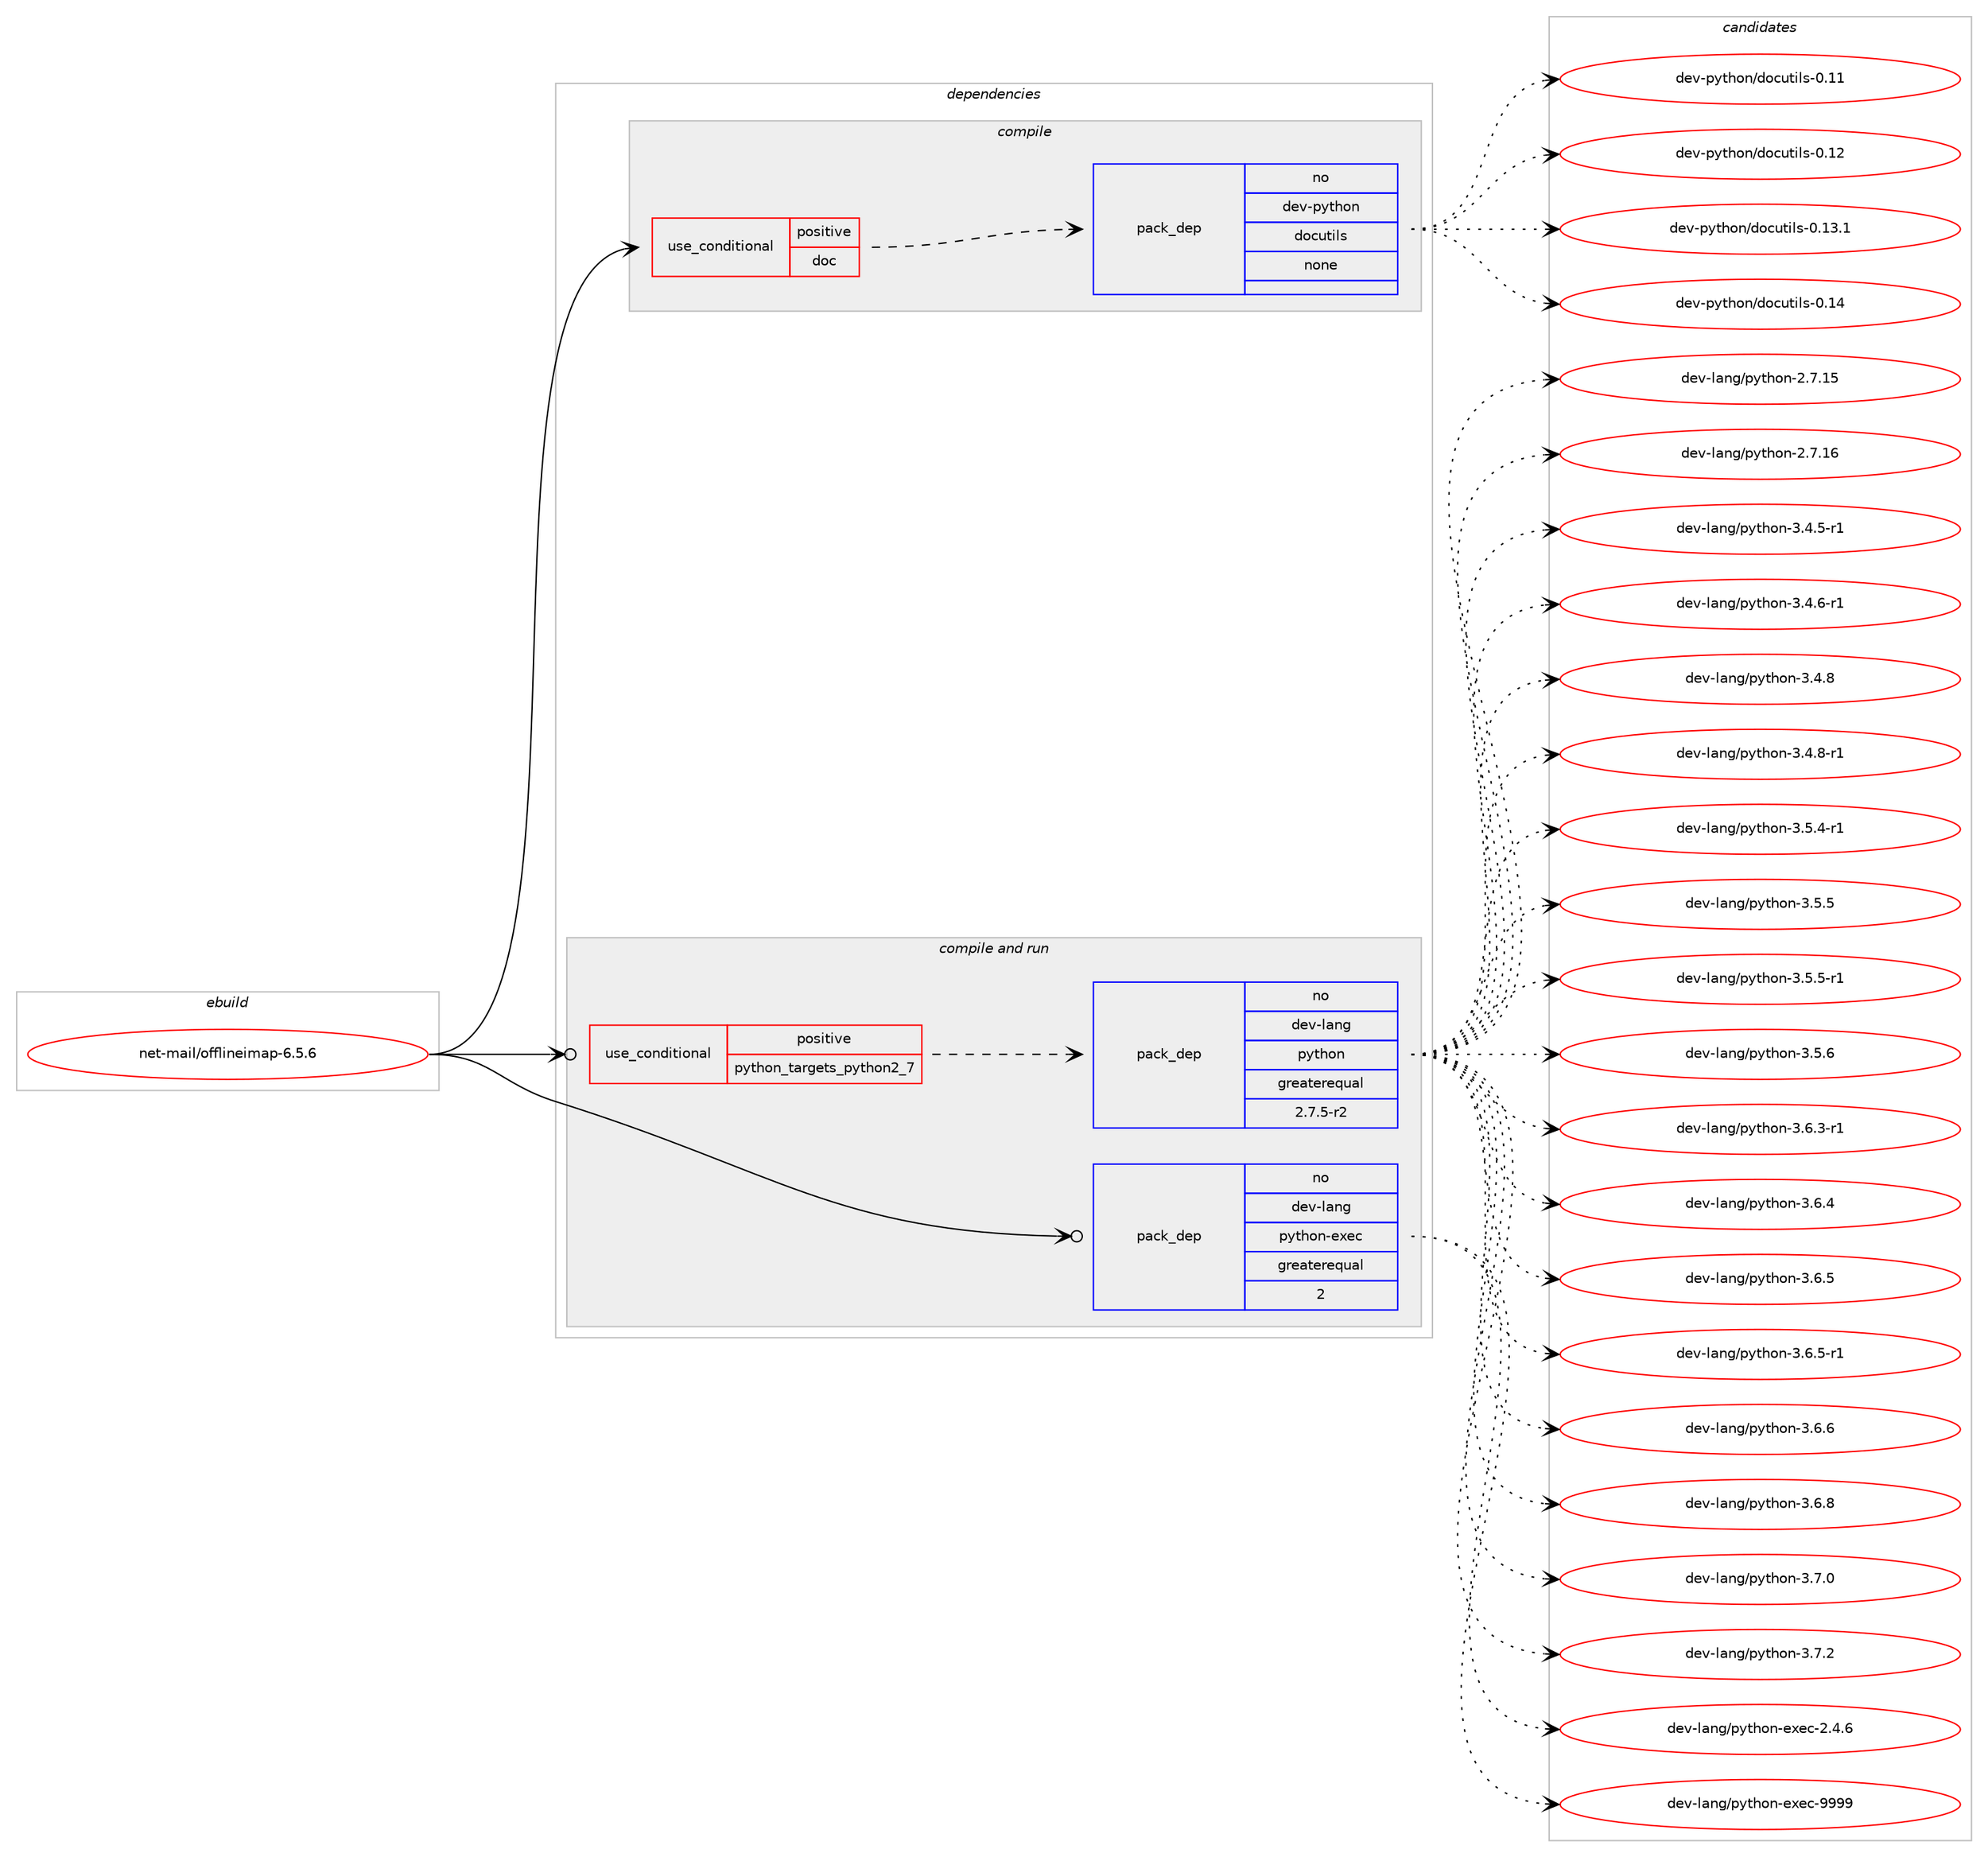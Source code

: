 digraph prolog {

# *************
# Graph options
# *************

newrank=true;
concentrate=true;
compound=true;
graph [rankdir=LR,fontname=Helvetica,fontsize=10,ranksep=1.5];#, ranksep=2.5, nodesep=0.2];
edge  [arrowhead=vee];
node  [fontname=Helvetica,fontsize=10];

# **********
# The ebuild
# **********

subgraph cluster_leftcol {
color=gray;
rank=same;
label=<<i>ebuild</i>>;
id [label="net-mail/offlineimap-6.5.6", color=red, width=4, href="../net-mail/offlineimap-6.5.6.svg"];
}

# ****************
# The dependencies
# ****************

subgraph cluster_midcol {
color=gray;
label=<<i>dependencies</i>>;
subgraph cluster_compile {
fillcolor="#eeeeee";
style=filled;
label=<<i>compile</i>>;
subgraph cond447673 {
dependency1665071 [label=<<TABLE BORDER="0" CELLBORDER="1" CELLSPACING="0" CELLPADDING="4"><TR><TD ROWSPAN="3" CELLPADDING="10">use_conditional</TD></TR><TR><TD>positive</TD></TR><TR><TD>doc</TD></TR></TABLE>>, shape=none, color=red];
subgraph pack1190328 {
dependency1665072 [label=<<TABLE BORDER="0" CELLBORDER="1" CELLSPACING="0" CELLPADDING="4" WIDTH="220"><TR><TD ROWSPAN="6" CELLPADDING="30">pack_dep</TD></TR><TR><TD WIDTH="110">no</TD></TR><TR><TD>dev-python</TD></TR><TR><TD>docutils</TD></TR><TR><TD>none</TD></TR><TR><TD></TD></TR></TABLE>>, shape=none, color=blue];
}
dependency1665071:e -> dependency1665072:w [weight=20,style="dashed",arrowhead="vee"];
}
id:e -> dependency1665071:w [weight=20,style="solid",arrowhead="vee"];
}
subgraph cluster_compileandrun {
fillcolor="#eeeeee";
style=filled;
label=<<i>compile and run</i>>;
subgraph cond447674 {
dependency1665073 [label=<<TABLE BORDER="0" CELLBORDER="1" CELLSPACING="0" CELLPADDING="4"><TR><TD ROWSPAN="3" CELLPADDING="10">use_conditional</TD></TR><TR><TD>positive</TD></TR><TR><TD>python_targets_python2_7</TD></TR></TABLE>>, shape=none, color=red];
subgraph pack1190329 {
dependency1665074 [label=<<TABLE BORDER="0" CELLBORDER="1" CELLSPACING="0" CELLPADDING="4" WIDTH="220"><TR><TD ROWSPAN="6" CELLPADDING="30">pack_dep</TD></TR><TR><TD WIDTH="110">no</TD></TR><TR><TD>dev-lang</TD></TR><TR><TD>python</TD></TR><TR><TD>greaterequal</TD></TR><TR><TD>2.7.5-r2</TD></TR></TABLE>>, shape=none, color=blue];
}
dependency1665073:e -> dependency1665074:w [weight=20,style="dashed",arrowhead="vee"];
}
id:e -> dependency1665073:w [weight=20,style="solid",arrowhead="odotvee"];
subgraph pack1190330 {
dependency1665075 [label=<<TABLE BORDER="0" CELLBORDER="1" CELLSPACING="0" CELLPADDING="4" WIDTH="220"><TR><TD ROWSPAN="6" CELLPADDING="30">pack_dep</TD></TR><TR><TD WIDTH="110">no</TD></TR><TR><TD>dev-lang</TD></TR><TR><TD>python-exec</TD></TR><TR><TD>greaterequal</TD></TR><TR><TD>2</TD></TR></TABLE>>, shape=none, color=blue];
}
id:e -> dependency1665075:w [weight=20,style="solid",arrowhead="odotvee"];
}
subgraph cluster_run {
fillcolor="#eeeeee";
style=filled;
label=<<i>run</i>>;
}
}

# **************
# The candidates
# **************

subgraph cluster_choices {
rank=same;
color=gray;
label=<<i>candidates</i>>;

subgraph choice1190328 {
color=black;
nodesep=1;
choice1001011184511212111610411111047100111991171161051081154548464949 [label="dev-python/docutils-0.11", color=red, width=4,href="../dev-python/docutils-0.11.svg"];
choice1001011184511212111610411111047100111991171161051081154548464950 [label="dev-python/docutils-0.12", color=red, width=4,href="../dev-python/docutils-0.12.svg"];
choice10010111845112121116104111110471001119911711610510811545484649514649 [label="dev-python/docutils-0.13.1", color=red, width=4,href="../dev-python/docutils-0.13.1.svg"];
choice1001011184511212111610411111047100111991171161051081154548464952 [label="dev-python/docutils-0.14", color=red, width=4,href="../dev-python/docutils-0.14.svg"];
dependency1665072:e -> choice1001011184511212111610411111047100111991171161051081154548464949:w [style=dotted,weight="100"];
dependency1665072:e -> choice1001011184511212111610411111047100111991171161051081154548464950:w [style=dotted,weight="100"];
dependency1665072:e -> choice10010111845112121116104111110471001119911711610510811545484649514649:w [style=dotted,weight="100"];
dependency1665072:e -> choice1001011184511212111610411111047100111991171161051081154548464952:w [style=dotted,weight="100"];
}
subgraph choice1190329 {
color=black;
nodesep=1;
choice10010111845108971101034711212111610411111045504655464953 [label="dev-lang/python-2.7.15", color=red, width=4,href="../dev-lang/python-2.7.15.svg"];
choice10010111845108971101034711212111610411111045504655464954 [label="dev-lang/python-2.7.16", color=red, width=4,href="../dev-lang/python-2.7.16.svg"];
choice1001011184510897110103471121211161041111104551465246534511449 [label="dev-lang/python-3.4.5-r1", color=red, width=4,href="../dev-lang/python-3.4.5-r1.svg"];
choice1001011184510897110103471121211161041111104551465246544511449 [label="dev-lang/python-3.4.6-r1", color=red, width=4,href="../dev-lang/python-3.4.6-r1.svg"];
choice100101118451089711010347112121116104111110455146524656 [label="dev-lang/python-3.4.8", color=red, width=4,href="../dev-lang/python-3.4.8.svg"];
choice1001011184510897110103471121211161041111104551465246564511449 [label="dev-lang/python-3.4.8-r1", color=red, width=4,href="../dev-lang/python-3.4.8-r1.svg"];
choice1001011184510897110103471121211161041111104551465346524511449 [label="dev-lang/python-3.5.4-r1", color=red, width=4,href="../dev-lang/python-3.5.4-r1.svg"];
choice100101118451089711010347112121116104111110455146534653 [label="dev-lang/python-3.5.5", color=red, width=4,href="../dev-lang/python-3.5.5.svg"];
choice1001011184510897110103471121211161041111104551465346534511449 [label="dev-lang/python-3.5.5-r1", color=red, width=4,href="../dev-lang/python-3.5.5-r1.svg"];
choice100101118451089711010347112121116104111110455146534654 [label="dev-lang/python-3.5.6", color=red, width=4,href="../dev-lang/python-3.5.6.svg"];
choice1001011184510897110103471121211161041111104551465446514511449 [label="dev-lang/python-3.6.3-r1", color=red, width=4,href="../dev-lang/python-3.6.3-r1.svg"];
choice100101118451089711010347112121116104111110455146544652 [label="dev-lang/python-3.6.4", color=red, width=4,href="../dev-lang/python-3.6.4.svg"];
choice100101118451089711010347112121116104111110455146544653 [label="dev-lang/python-3.6.5", color=red, width=4,href="../dev-lang/python-3.6.5.svg"];
choice1001011184510897110103471121211161041111104551465446534511449 [label="dev-lang/python-3.6.5-r1", color=red, width=4,href="../dev-lang/python-3.6.5-r1.svg"];
choice100101118451089711010347112121116104111110455146544654 [label="dev-lang/python-3.6.6", color=red, width=4,href="../dev-lang/python-3.6.6.svg"];
choice100101118451089711010347112121116104111110455146544656 [label="dev-lang/python-3.6.8", color=red, width=4,href="../dev-lang/python-3.6.8.svg"];
choice100101118451089711010347112121116104111110455146554648 [label="dev-lang/python-3.7.0", color=red, width=4,href="../dev-lang/python-3.7.0.svg"];
choice100101118451089711010347112121116104111110455146554650 [label="dev-lang/python-3.7.2", color=red, width=4,href="../dev-lang/python-3.7.2.svg"];
dependency1665074:e -> choice10010111845108971101034711212111610411111045504655464953:w [style=dotted,weight="100"];
dependency1665074:e -> choice10010111845108971101034711212111610411111045504655464954:w [style=dotted,weight="100"];
dependency1665074:e -> choice1001011184510897110103471121211161041111104551465246534511449:w [style=dotted,weight="100"];
dependency1665074:e -> choice1001011184510897110103471121211161041111104551465246544511449:w [style=dotted,weight="100"];
dependency1665074:e -> choice100101118451089711010347112121116104111110455146524656:w [style=dotted,weight="100"];
dependency1665074:e -> choice1001011184510897110103471121211161041111104551465246564511449:w [style=dotted,weight="100"];
dependency1665074:e -> choice1001011184510897110103471121211161041111104551465346524511449:w [style=dotted,weight="100"];
dependency1665074:e -> choice100101118451089711010347112121116104111110455146534653:w [style=dotted,weight="100"];
dependency1665074:e -> choice1001011184510897110103471121211161041111104551465346534511449:w [style=dotted,weight="100"];
dependency1665074:e -> choice100101118451089711010347112121116104111110455146534654:w [style=dotted,weight="100"];
dependency1665074:e -> choice1001011184510897110103471121211161041111104551465446514511449:w [style=dotted,weight="100"];
dependency1665074:e -> choice100101118451089711010347112121116104111110455146544652:w [style=dotted,weight="100"];
dependency1665074:e -> choice100101118451089711010347112121116104111110455146544653:w [style=dotted,weight="100"];
dependency1665074:e -> choice1001011184510897110103471121211161041111104551465446534511449:w [style=dotted,weight="100"];
dependency1665074:e -> choice100101118451089711010347112121116104111110455146544654:w [style=dotted,weight="100"];
dependency1665074:e -> choice100101118451089711010347112121116104111110455146544656:w [style=dotted,weight="100"];
dependency1665074:e -> choice100101118451089711010347112121116104111110455146554648:w [style=dotted,weight="100"];
dependency1665074:e -> choice100101118451089711010347112121116104111110455146554650:w [style=dotted,weight="100"];
}
subgraph choice1190330 {
color=black;
nodesep=1;
choice1001011184510897110103471121211161041111104510112010199455046524654 [label="dev-lang/python-exec-2.4.6", color=red, width=4,href="../dev-lang/python-exec-2.4.6.svg"];
choice10010111845108971101034711212111610411111045101120101994557575757 [label="dev-lang/python-exec-9999", color=red, width=4,href="../dev-lang/python-exec-9999.svg"];
dependency1665075:e -> choice1001011184510897110103471121211161041111104510112010199455046524654:w [style=dotted,weight="100"];
dependency1665075:e -> choice10010111845108971101034711212111610411111045101120101994557575757:w [style=dotted,weight="100"];
}
}

}
